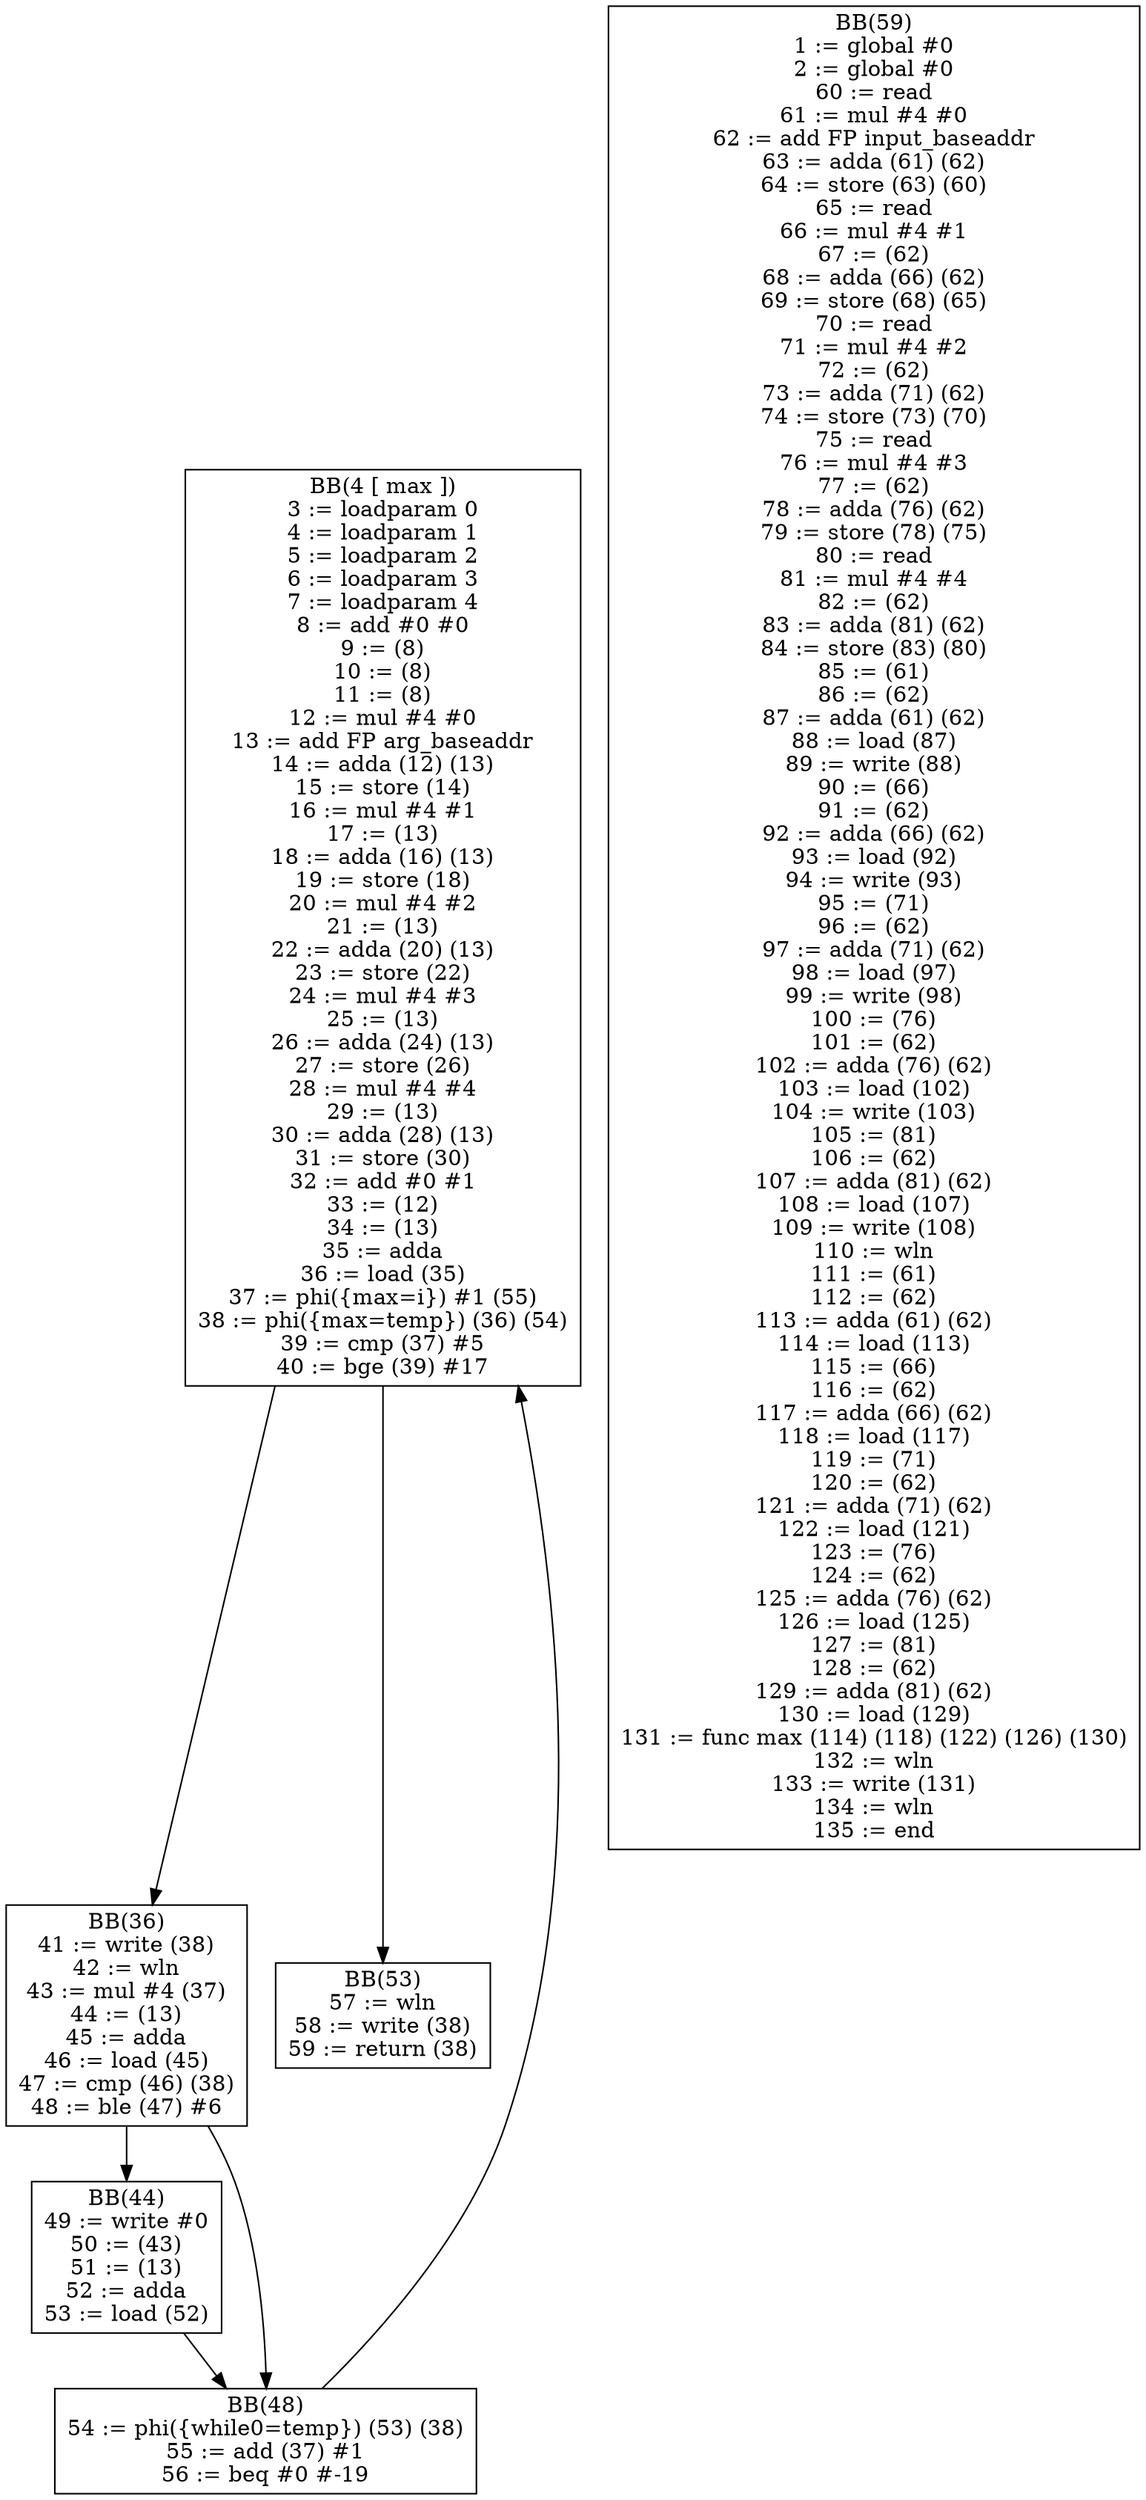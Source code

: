 digraph cfg {
BB4[shape = box, label = "BB(4 [ max ])\n" + "3 := loadparam 0\n" + "4 := loadparam 1\n" + "5 := loadparam 2\n" + "6 := loadparam 3\n" + "7 := loadparam 4\n" + "8 := add #0 #0\n" + "9 := (8)\n" + "10 := (8)\n" + "11 := (8)\n" + "12 := mul #4 #0\n" + "13 := add FP arg_baseaddr\n" + "14 := adda (12) (13)\n" + "15 := store (14)\n" + "16 := mul #4 #1\n" + "17 := (13)\n" + "18 := adda (16) (13)\n" + "19 := store (18)\n" + "20 := mul #4 #2\n" + "21 := (13)\n" + "22 := adda (20) (13)\n" + "23 := store (22)\n" + "24 := mul #4 #3\n" + "25 := (13)\n" + "26 := adda (24) (13)\n" + "27 := store (26)\n" + "28 := mul #4 #4\n" + "29 := (13)\n" + "30 := adda (28) (13)\n" + "31 := store (30)\n" + "32 := add #0 #1\n" + "33 := (12)\n" + "34 := (13)\n" + "35 := adda\n" + "36 := load (35)\n" + "37 := phi({max=i}) #1 (55)\n" + "38 := phi({max=temp}) (36) (54)\n" + "39 := cmp (37) #5\n" + "40 := bge (39) #17\n"];
BB36[shape = box, label = "BB(36)\n" + "41 := write (38)\n" + "42 := wln\n" + "43 := mul #4 (37)\n" + "44 := (13)\n" + "45 := adda\n" + "46 := load (45)\n" + "47 := cmp (46) (38)\n" + "48 := ble (47) #6\n"];
BB53[shape = box, label = "BB(53)\n" + "57 := wln\n" + "58 := write (38)\n" + "59 := return (38)\n"];
BB44[shape = box, label = "BB(44)\n" + "49 := write #0\n" + "50 := (43)\n" + "51 := (13)\n" + "52 := adda\n" + "53 := load (52)\n"];
BB48[shape = box, label = "BB(48)\n" + "54 := phi({while0=temp}) (53) (38)\n" + "55 := add (37) #1\n" + "56 := beq #0 #-19\n"];
BB4 -> BB36;
BB4 -> BB53;
BB36 -> BB44;
BB36 -> BB48;
BB44 -> BB48;
BB48 -> BB4;

BB59[shape = box, label = "BB(59)\n" + "1 := global #0\n" + "2 := global #0\n" + "60 := read\n" + "61 := mul #4 #0\n" + "62 := add FP input_baseaddr\n" + "63 := adda (61) (62)\n" + "64 := store (63) (60)\n" + "65 := read\n" + "66 := mul #4 #1\n" + "67 := (62)\n" + "68 := adda (66) (62)\n" + "69 := store (68) (65)\n" + "70 := read\n" + "71 := mul #4 #2\n" + "72 := (62)\n" + "73 := adda (71) (62)\n" + "74 := store (73) (70)\n" + "75 := read\n" + "76 := mul #4 #3\n" + "77 := (62)\n" + "78 := adda (76) (62)\n" + "79 := store (78) (75)\n" + "80 := read\n" + "81 := mul #4 #4\n" + "82 := (62)\n" + "83 := adda (81) (62)\n" + "84 := store (83) (80)\n" + "85 := (61)\n" + "86 := (62)\n" + "87 := adda (61) (62)\n" + "88 := load (87)\n" + "89 := write (88)\n" + "90 := (66)\n" + "91 := (62)\n" + "92 := adda (66) (62)\n" + "93 := load (92)\n" + "94 := write (93)\n" + "95 := (71)\n" + "96 := (62)\n" + "97 := adda (71) (62)\n" + "98 := load (97)\n" + "99 := write (98)\n" + "100 := (76)\n" + "101 := (62)\n" + "102 := adda (76) (62)\n" + "103 := load (102)\n" + "104 := write (103)\n" + "105 := (81)\n" + "106 := (62)\n" + "107 := adda (81) (62)\n" + "108 := load (107)\n" + "109 := write (108)\n" + "110 := wln\n" + "111 := (61)\n" + "112 := (62)\n" + "113 := adda (61) (62)\n" + "114 := load (113)\n" + "115 := (66)\n" + "116 := (62)\n" + "117 := adda (66) (62)\n" + "118 := load (117)\n" + "119 := (71)\n" + "120 := (62)\n" + "121 := adda (71) (62)\n" + "122 := load (121)\n" + "123 := (76)\n" + "124 := (62)\n" + "125 := adda (76) (62)\n" + "126 := load (125)\n" + "127 := (81)\n" + "128 := (62)\n" + "129 := adda (81) (62)\n" + "130 := load (129)\n" + "131 := func max (114) (118) (122) (126) (130)\n" + "132 := wln\n" + "133 := write (131)\n" + "134 := wln\n" + "135 := end\n"];
}
